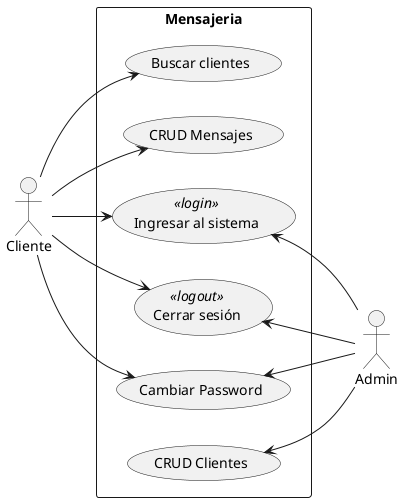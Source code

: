 @startuml mensajeria-cu
skinparam backgroundColor transparent
left to right direction

actor "Cliente" as usr
actor "Admin" as admin

rectangle Mensajeria {
  usecase "Buscar clientes" as buscarCli
  usecase "CRUD Mensajes" as crudMsjs
  usecase "Ingresar al sistema" <<login>> as login
  usecase "Cerrar sesión" <<logout>> as logout
  usecase "Cambiar Password" as chgPswd
  usecase "CRUD Clientes" as crudUsrs
}

usr --> buscarCli
usr --> crudMsjs
usr --> login
usr --> logout
usr --> chgPswd

login <-- admin
chgPswd <-- admin
crudUsrs <-- admin
logout <-- admin

@enduml